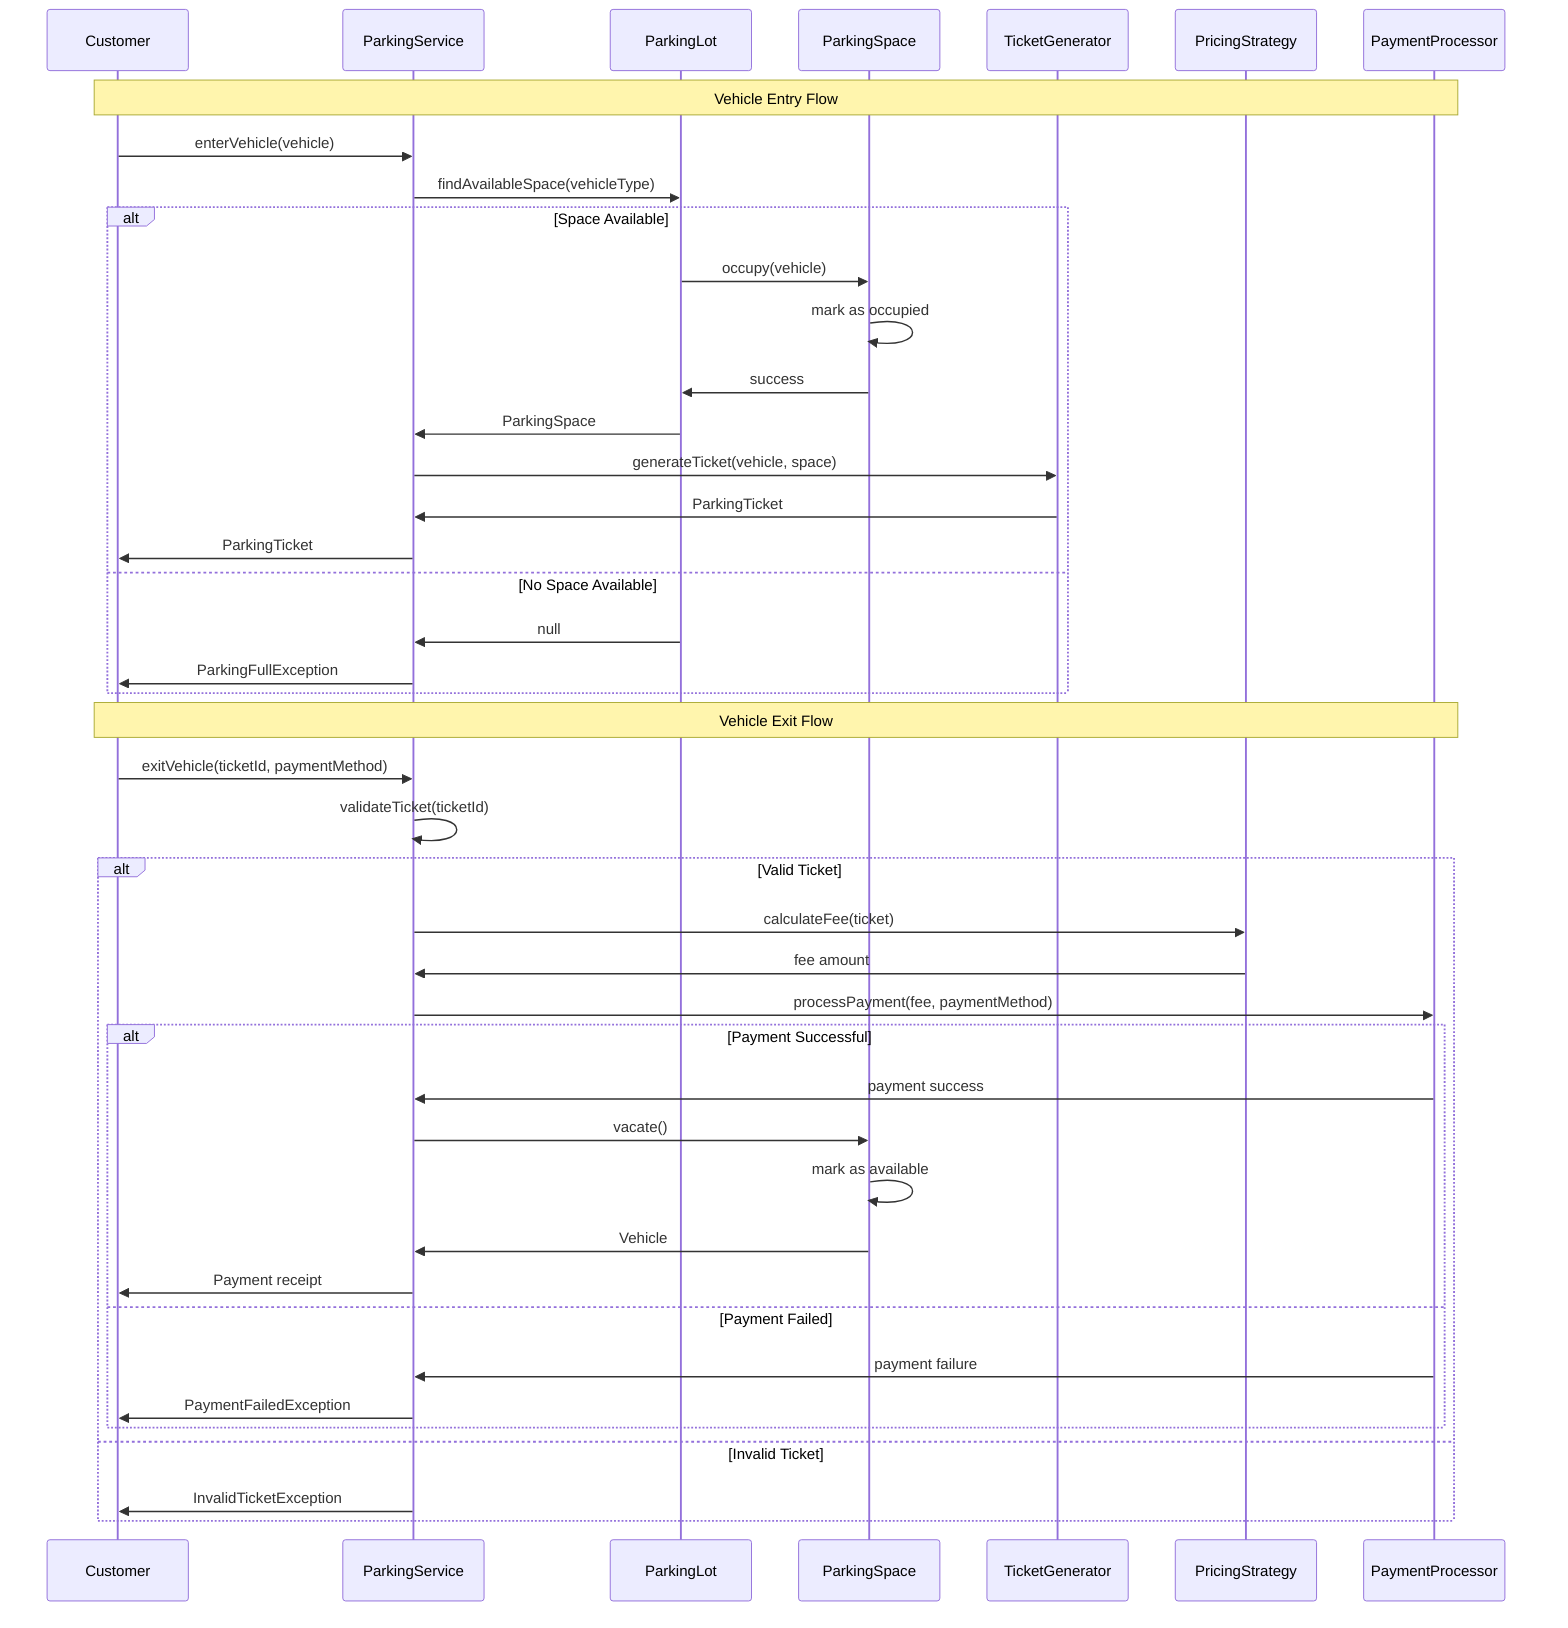 sequenceDiagram
    participant Customer
    participant ParkingService
    participant ParkingLot
    participant ParkingSpace
    participant TicketGenerator
    participant PricingStrategy
    participant PaymentProcessor
    
    Note over Customer, PaymentProcessor: Vehicle Entry Flow
    
    Customer->>ParkingService: enterVehicle(vehicle)
    ParkingService->>ParkingLot: findAvailableSpace(vehicleType)
    
    alt Space Available
        ParkingLot->>ParkingSpace: occupy(vehicle)
        ParkingSpace->>ParkingSpace: mark as occupied
        ParkingSpace->>ParkingLot: success
        ParkingLot->>ParkingService: ParkingSpace
        
        ParkingService->>TicketGenerator: generateTicket(vehicle, space)
        TicketGenerator->>ParkingService: ParkingTicket
        ParkingService->>Customer: ParkingTicket
    else No Space Available
        ParkingLot->>ParkingService: null
        ParkingService->>Customer: ParkingFullException
    end
    
    Note over Customer, PaymentProcessor: Vehicle Exit Flow
    
    Customer->>ParkingService: exitVehicle(ticketId, paymentMethod)
    ParkingService->>ParkingService: validateTicket(ticketId)
    
    alt Valid Ticket
        ParkingService->>PricingStrategy: calculateFee(ticket)
        PricingStrategy->>ParkingService: fee amount
        
        ParkingService->>PaymentProcessor: processPayment(fee, paymentMethod)
        
        alt Payment Successful
            PaymentProcessor->>ParkingService: payment success
            ParkingService->>ParkingSpace: vacate()
            ParkingSpace->>ParkingSpace: mark as available
            ParkingSpace->>ParkingService: Vehicle
            ParkingService->>Customer: Payment receipt
        else Payment Failed
            PaymentProcessor->>ParkingService: payment failure
            ParkingService->>Customer: PaymentFailedException
        end
    else Invalid Ticket
        ParkingService->>Customer: InvalidTicketException
    end